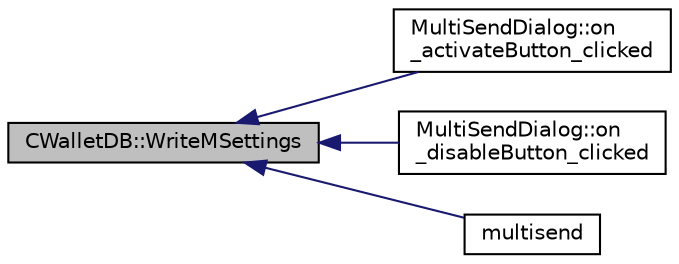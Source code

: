 digraph "CWalletDB::WriteMSettings"
{
  edge [fontname="Helvetica",fontsize="10",labelfontname="Helvetica",labelfontsize="10"];
  node [fontname="Helvetica",fontsize="10",shape=record];
  rankdir="LR";
  Node279 [label="CWalletDB::WriteMSettings",height=0.2,width=0.4,color="black", fillcolor="grey75", style="filled", fontcolor="black"];
  Node279 -> Node280 [dir="back",color="midnightblue",fontsize="10",style="solid",fontname="Helvetica"];
  Node280 [label="MultiSendDialog::on\l_activateButton_clicked",height=0.2,width=0.4,color="black", fillcolor="white", style="filled",URL="$class_multi_send_dialog.html#adf654f7723cf0f4d49df096e5e7fa055"];
  Node279 -> Node281 [dir="back",color="midnightblue",fontsize="10",style="solid",fontname="Helvetica"];
  Node281 [label="MultiSendDialog::on\l_disableButton_clicked",height=0.2,width=0.4,color="black", fillcolor="white", style="filled",URL="$class_multi_send_dialog.html#a39b930ad8841db493de3296acf2cc7dc"];
  Node279 -> Node282 [dir="back",color="midnightblue",fontsize="10",style="solid",fontname="Helvetica"];
  Node282 [label="multisend",height=0.2,width=0.4,color="black", fillcolor="white", style="filled",URL="$rpcwallet_8cpp.html#a6fa4654a100cc6506c8e050a4c85fdc2"];
}
